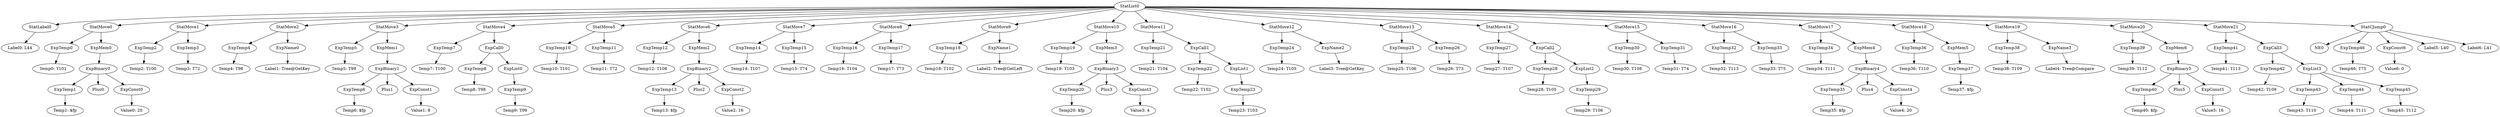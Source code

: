 digraph {
	ordering = out;
	ExpConst6 -> "Value6: 0";
	ExpTemp46 -> "Temp46: T75";
	StatCJump0 -> NE0;
	StatCJump0 -> ExpTemp46;
	StatCJump0 -> ExpConst6;
	StatCJump0 -> "Label5: L40";
	StatCJump0 -> "Label6: L41";
	ExpTemp44 -> "Temp44: T111";
	ExpList3 -> ExpTemp43;
	ExpList3 -> ExpTemp44;
	ExpList3 -> ExpTemp45;
	ExpCall3 -> ExpTemp42;
	ExpCall3 -> ExpList3;
	StatMove2 -> ExpTemp4;
	StatMove2 -> ExpName0;
	ExpName1 -> "Label2: Tree@GetLeft";
	StatMove8 -> ExpTemp16;
	StatMove8 -> ExpTemp17;
	StatMove0 -> ExpTemp0;
	StatMove0 -> ExpMem0;
	ExpTemp32 -> "Temp32: T113";
	ExpConst2 -> "Value2: 16";
	ExpBinary2 -> ExpTemp13;
	ExpBinary2 -> Plus2;
	ExpBinary2 -> ExpConst2;
	ExpTemp19 -> "Temp19: T103";
	StatLabel0 -> "Label0: L44";
	ExpMem5 -> ExpTemp37;
	StatMove10 -> ExpTemp19;
	StatMove10 -> ExpMem3;
	ExpCall2 -> ExpTemp28;
	ExpCall2 -> ExpList2;
	ExpTemp16 -> "Temp16: T104";
	ExpTemp13 -> "Temp13: $fp";
	StatMove6 -> ExpTemp12;
	StatMove6 -> ExpMem2;
	ExpTemp6 -> "Temp6: $fp";
	ExpList0 -> ExpTemp9;
	ExpTemp9 -> "Temp9: T99";
	ExpTemp21 -> "Temp21: T104";
	ExpTemp12 -> "Temp12: T108";
	ExpCall0 -> ExpTemp8;
	ExpCall0 -> ExpList0;
	StatMove14 -> ExpTemp27;
	StatMove14 -> ExpCall2;
	ExpTemp8 -> "Temp8: T98";
	ExpTemp18 -> "Temp18: T102";
	ExpTemp31 -> "Temp31: T74";
	StatMove1 -> ExpTemp2;
	StatMove1 -> ExpTemp3;
	ExpTemp45 -> "Temp45: T112";
	ExpConst1 -> "Value1: 8";
	ExpBinary1 -> ExpTemp6;
	ExpBinary1 -> Plus1;
	ExpBinary1 -> ExpConst1;
	ExpTemp10 -> "Temp10: T101";
	ExpTemp2 -> "Temp2: T100";
	ExpConst0 -> "Value0: 20";
	ExpMem2 -> ExpBinary2;
	ExpTemp33 -> "Temp33: T75";
	StatMove9 -> ExpTemp18;
	StatMove9 -> ExpName1;
	ExpMem1 -> ExpBinary1;
	ExpTemp34 -> "Temp34: T111";
	StatList0 -> StatLabel0;
	StatList0 -> StatMove0;
	StatList0 -> StatMove1;
	StatList0 -> StatMove2;
	StatList0 -> StatMove3;
	StatList0 -> StatMove4;
	StatList0 -> StatMove5;
	StatList0 -> StatMove6;
	StatList0 -> StatMove7;
	StatList0 -> StatMove8;
	StatList0 -> StatMove9;
	StatList0 -> StatMove10;
	StatList0 -> StatMove11;
	StatList0 -> StatMove12;
	StatList0 -> StatMove13;
	StatList0 -> StatMove14;
	StatList0 -> StatMove15;
	StatList0 -> StatMove16;
	StatList0 -> StatMove17;
	StatList0 -> StatMove18;
	StatList0 -> StatMove19;
	StatList0 -> StatMove20;
	StatList0 -> StatMove21;
	StatList0 -> StatCJump0;
	StatMove20 -> ExpTemp39;
	StatMove20 -> ExpMem6;
	ExpTemp0 -> "Temp0: T101";
	ExpTemp7 -> "Temp7: T100";
	ExpBinary0 -> ExpTemp1;
	ExpBinary0 -> Plus0;
	ExpBinary0 -> ExpConst0;
	ExpTemp17 -> "Temp17: T73";
	ExpTemp23 -> "Temp23: T103";
	ExpTemp3 -> "Temp3: T72";
	ExpTemp4 -> "Temp4: T98";
	StatMove12 -> ExpTemp24;
	StatMove12 -> ExpName2;
	ExpTemp14 -> "Temp14: T107";
	ExpTemp5 -> "Temp5: T99";
	ExpTemp11 -> "Temp11: T72";
	ExpBinary3 -> ExpTemp20;
	ExpBinary3 -> Plus3;
	ExpBinary3 -> ExpConst3;
	StatMove15 -> ExpTemp30;
	StatMove15 -> ExpTemp31;
	StatMove3 -> ExpTemp5;
	StatMove3 -> ExpMem1;
	StatMove7 -> ExpTemp14;
	StatMove7 -> ExpTemp15;
	ExpTemp15 -> "Temp15: T74";
	ExpTemp28 -> "Temp28: T105";
	StatMove19 -> ExpTemp38;
	StatMove19 -> ExpName3;
	ExpMem0 -> ExpBinary0;
	StatMove5 -> ExpTemp10;
	StatMove5 -> ExpTemp11;
	StatMove4 -> ExpTemp7;
	StatMove4 -> ExpCall0;
	ExpName0 -> "Label1: Tree@GetKey";
	ExpTemp20 -> "Temp20: $fp";
	ExpConst3 -> "Value3: 4";
	ExpTemp30 -> "Temp30: T108";
	ExpMem3 -> ExpBinary3;
	ExpTemp37 -> "Temp37: $fp";
	StatMove11 -> ExpTemp21;
	StatMove11 -> ExpCall1;
	ExpCall1 -> ExpTemp22;
	ExpCall1 -> ExpList1;
	ExpTemp24 -> "Temp24: T105";
	ExpMem6 -> ExpBinary5;
	ExpName2 -> "Label3: Tree@GetKey";
	ExpTemp25 -> "Temp25: T106";
	StatMove13 -> ExpTemp25;
	StatMove13 -> ExpTemp26;
	ExpTemp27 -> "Temp27: T107";
	ExpTemp29 -> "Temp29: T106";
	ExpTemp22 -> "Temp22: T102";
	ExpList2 -> ExpTemp29;
	StatMove16 -> ExpTemp32;
	StatMove16 -> ExpTemp33;
	StatMove17 -> ExpTemp34;
	StatMove17 -> ExpMem4;
	ExpList1 -> ExpTemp23;
	ExpBinary4 -> ExpTemp35;
	ExpBinary4 -> Plus4;
	ExpBinary4 -> ExpConst4;
	ExpTemp1 -> "Temp1: $fp";
	ExpTemp35 -> "Temp35: $fp";
	ExpConst4 -> "Value4: 20";
	ExpMem4 -> ExpBinary4;
	ExpTemp36 -> "Temp36: T110";
	ExpTemp40 -> "Temp40: $fp";
	StatMove18 -> ExpTemp36;
	StatMove18 -> ExpMem5;
	ExpConst5 -> "Value5: 16";
	ExpTemp39 -> "Temp39: T112";
	ExpTemp43 -> "Temp43: T110";
	ExpBinary5 -> ExpTemp40;
	ExpBinary5 -> Plus5;
	ExpBinary5 -> ExpConst5;
	ExpTemp38 -> "Temp38: T109";
	ExpName3 -> "Label4: Tree@Compare";
	ExpTemp26 -> "Temp26: T73";
	ExpTemp41 -> "Temp41: T113";
	StatMove21 -> ExpTemp41;
	StatMove21 -> ExpCall3;
	ExpTemp42 -> "Temp42: T109";
}

